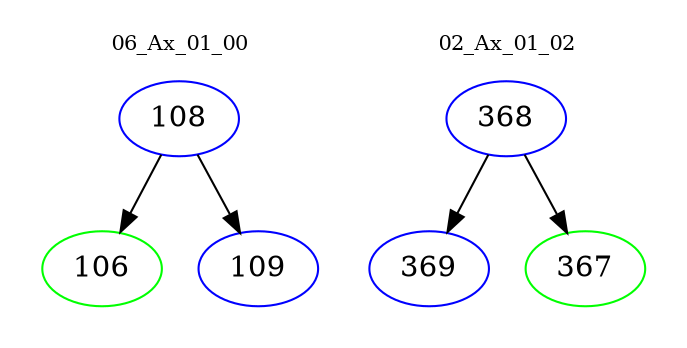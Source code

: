 digraph{
subgraph cluster_0 {
color = white
label = "06_Ax_01_00";
fontsize=10;
T0_108 [label="108", color="blue"]
T0_108 -> T0_106 [color="black"]
T0_106 [label="106", color="green"]
T0_108 -> T0_109 [color="black"]
T0_109 [label="109", color="blue"]
}
subgraph cluster_1 {
color = white
label = "02_Ax_01_02";
fontsize=10;
T1_368 [label="368", color="blue"]
T1_368 -> T1_369 [color="black"]
T1_369 [label="369", color="blue"]
T1_368 -> T1_367 [color="black"]
T1_367 [label="367", color="green"]
}
}
